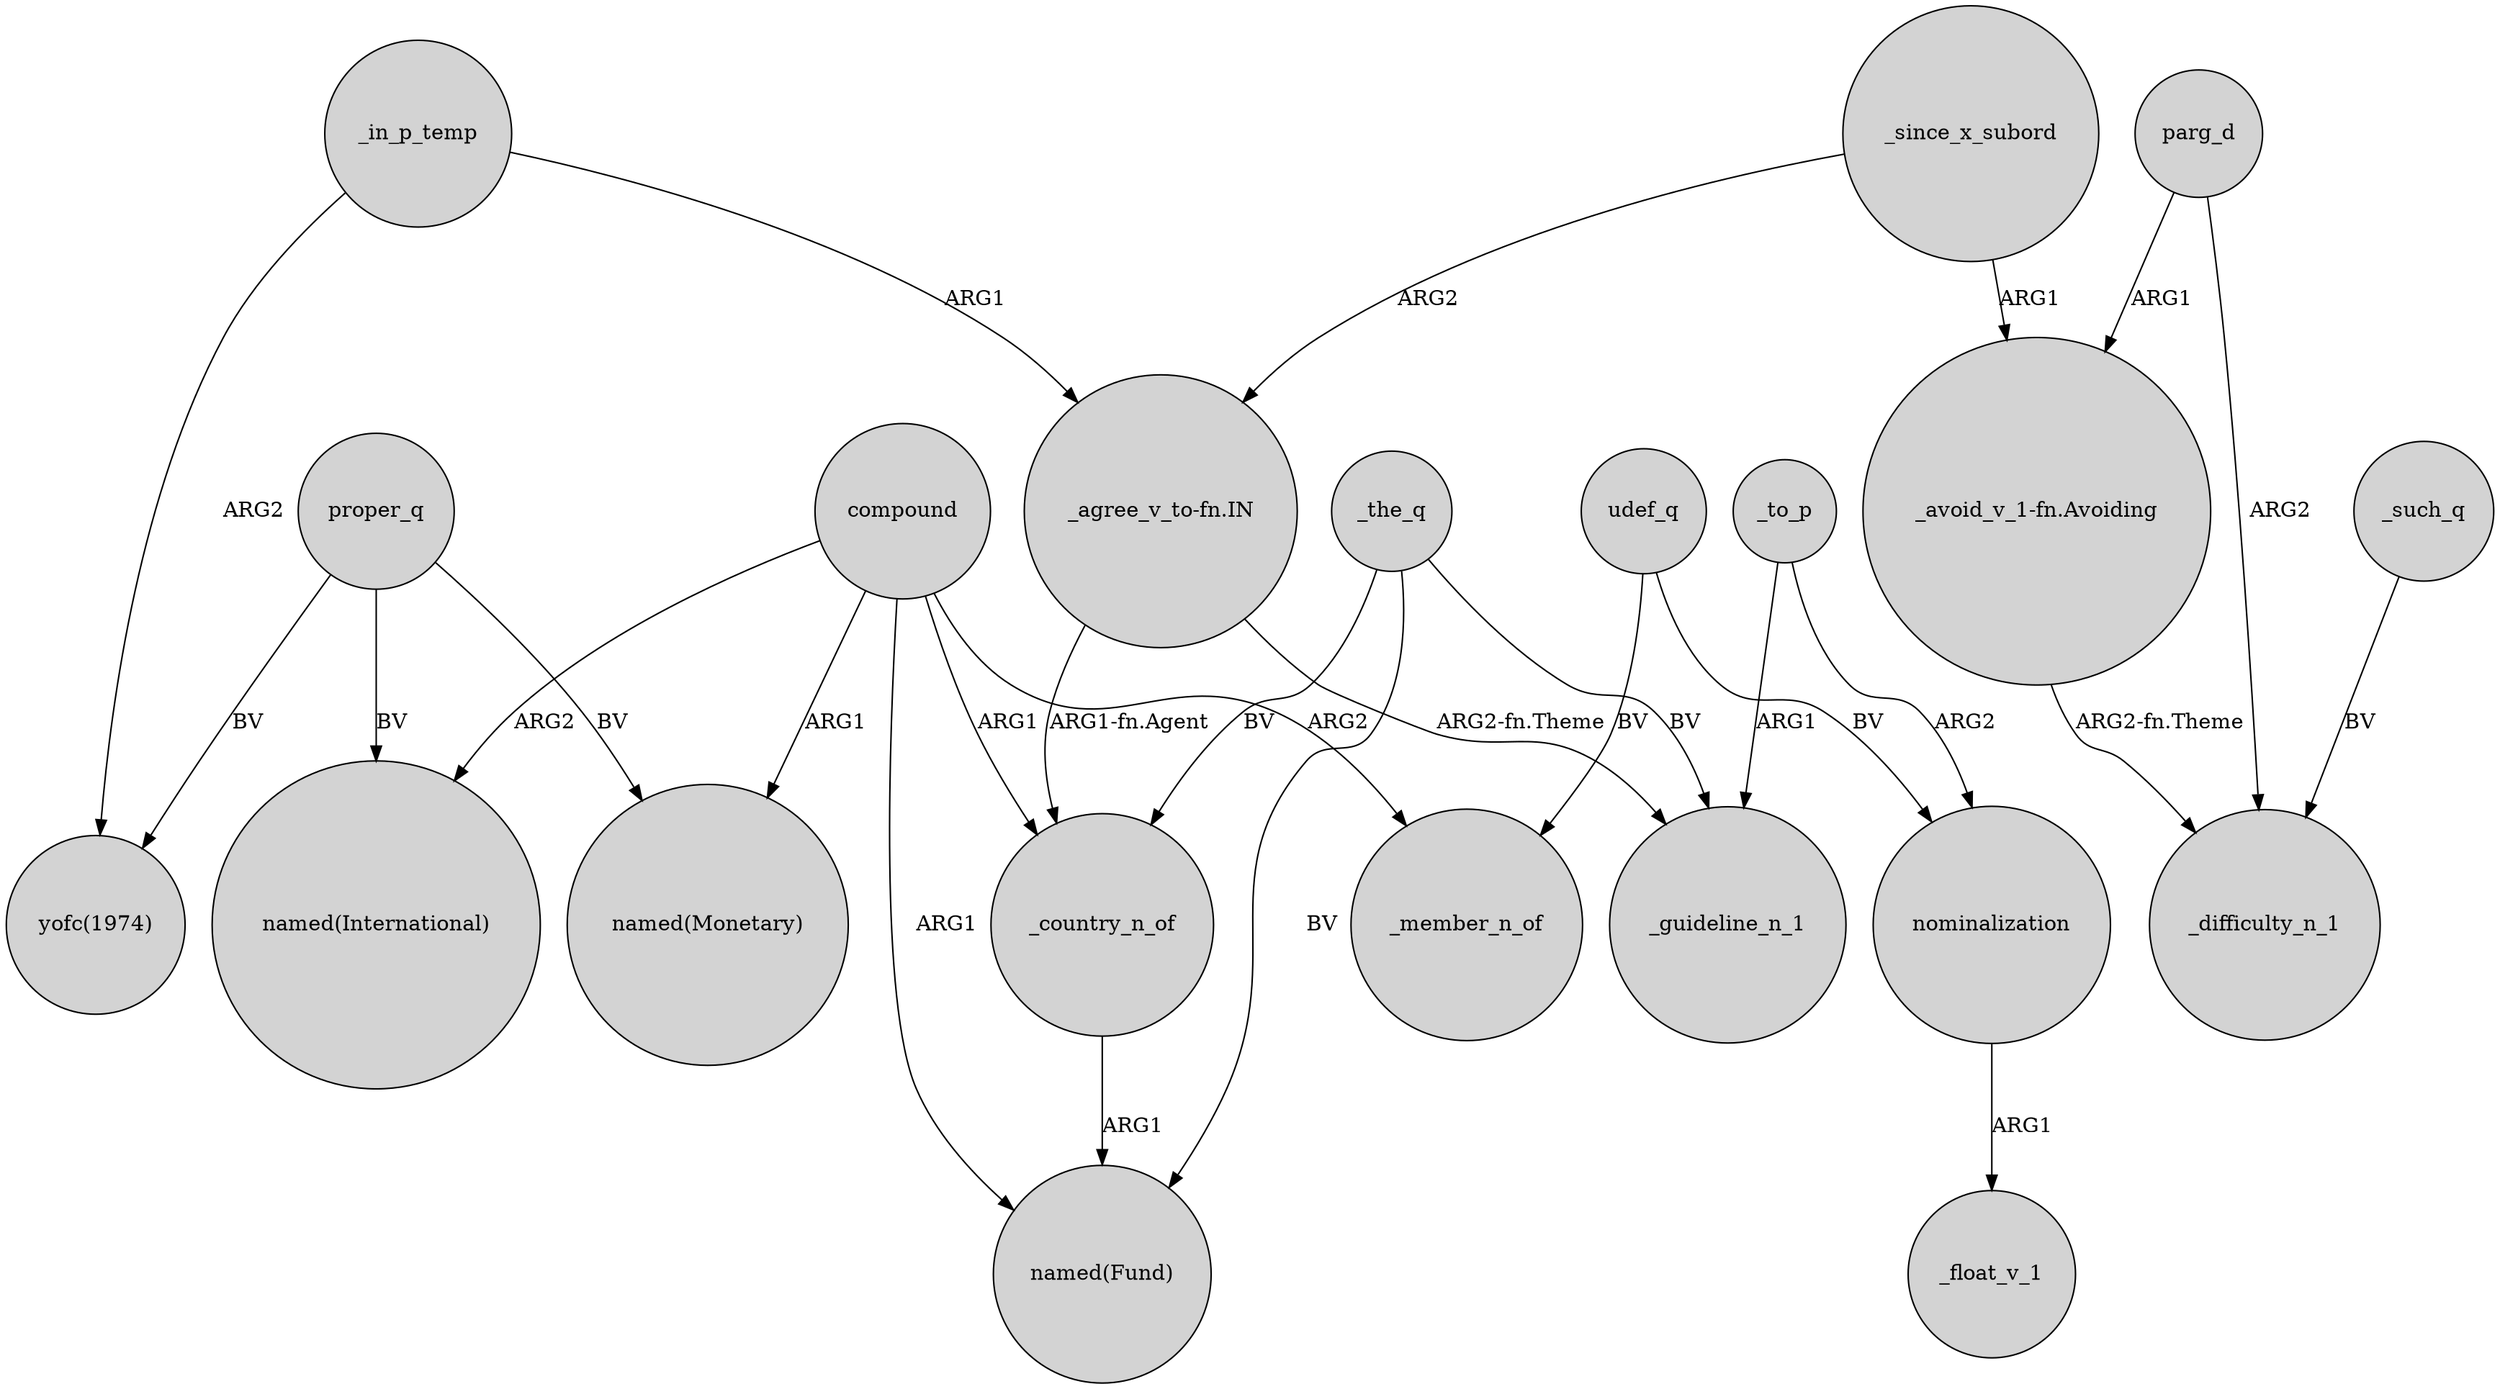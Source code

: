 digraph {
	node [shape=circle style=filled]
	proper_q -> "named(Monetary)" [label=BV]
	compound -> "named(Monetary)" [label=ARG1]
	parg_d -> "_avoid_v_1-fn.Avoiding" [label=ARG1]
	"_avoid_v_1-fn.Avoiding" -> _difficulty_n_1 [label="ARG2-fn.Theme"]
	compound -> "named(Fund)" [label=ARG1]
	_the_q -> "named(Fund)" [label=BV]
	_since_x_subord -> "_avoid_v_1-fn.Avoiding" [label=ARG1]
	compound -> _member_n_of [label=ARG2]
	"_agree_v_to-fn.IN" -> _guideline_n_1 [label="ARG2-fn.Theme"]
	"_agree_v_to-fn.IN" -> _country_n_of [label="ARG1-fn.Agent"]
	_country_n_of -> "named(Fund)" [label=ARG1]
	_the_q -> _country_n_of [label=BV]
	_in_p_temp -> "_agree_v_to-fn.IN" [label=ARG1]
	_to_p -> nominalization [label=ARG2]
	udef_q -> _member_n_of [label=BV]
	compound -> _country_n_of [label=ARG1]
	compound -> "named(International)" [label=ARG2]
	_the_q -> _guideline_n_1 [label=BV]
	udef_q -> nominalization [label=BV]
	parg_d -> _difficulty_n_1 [label=ARG2]
	proper_q -> "yofc(1974)" [label=BV]
	nominalization -> _float_v_1 [label=ARG1]
	_to_p -> _guideline_n_1 [label=ARG1]
	_such_q -> _difficulty_n_1 [label=BV]
	_since_x_subord -> "_agree_v_to-fn.IN" [label=ARG2]
	_in_p_temp -> "yofc(1974)" [label=ARG2]
	proper_q -> "named(International)" [label=BV]
}
